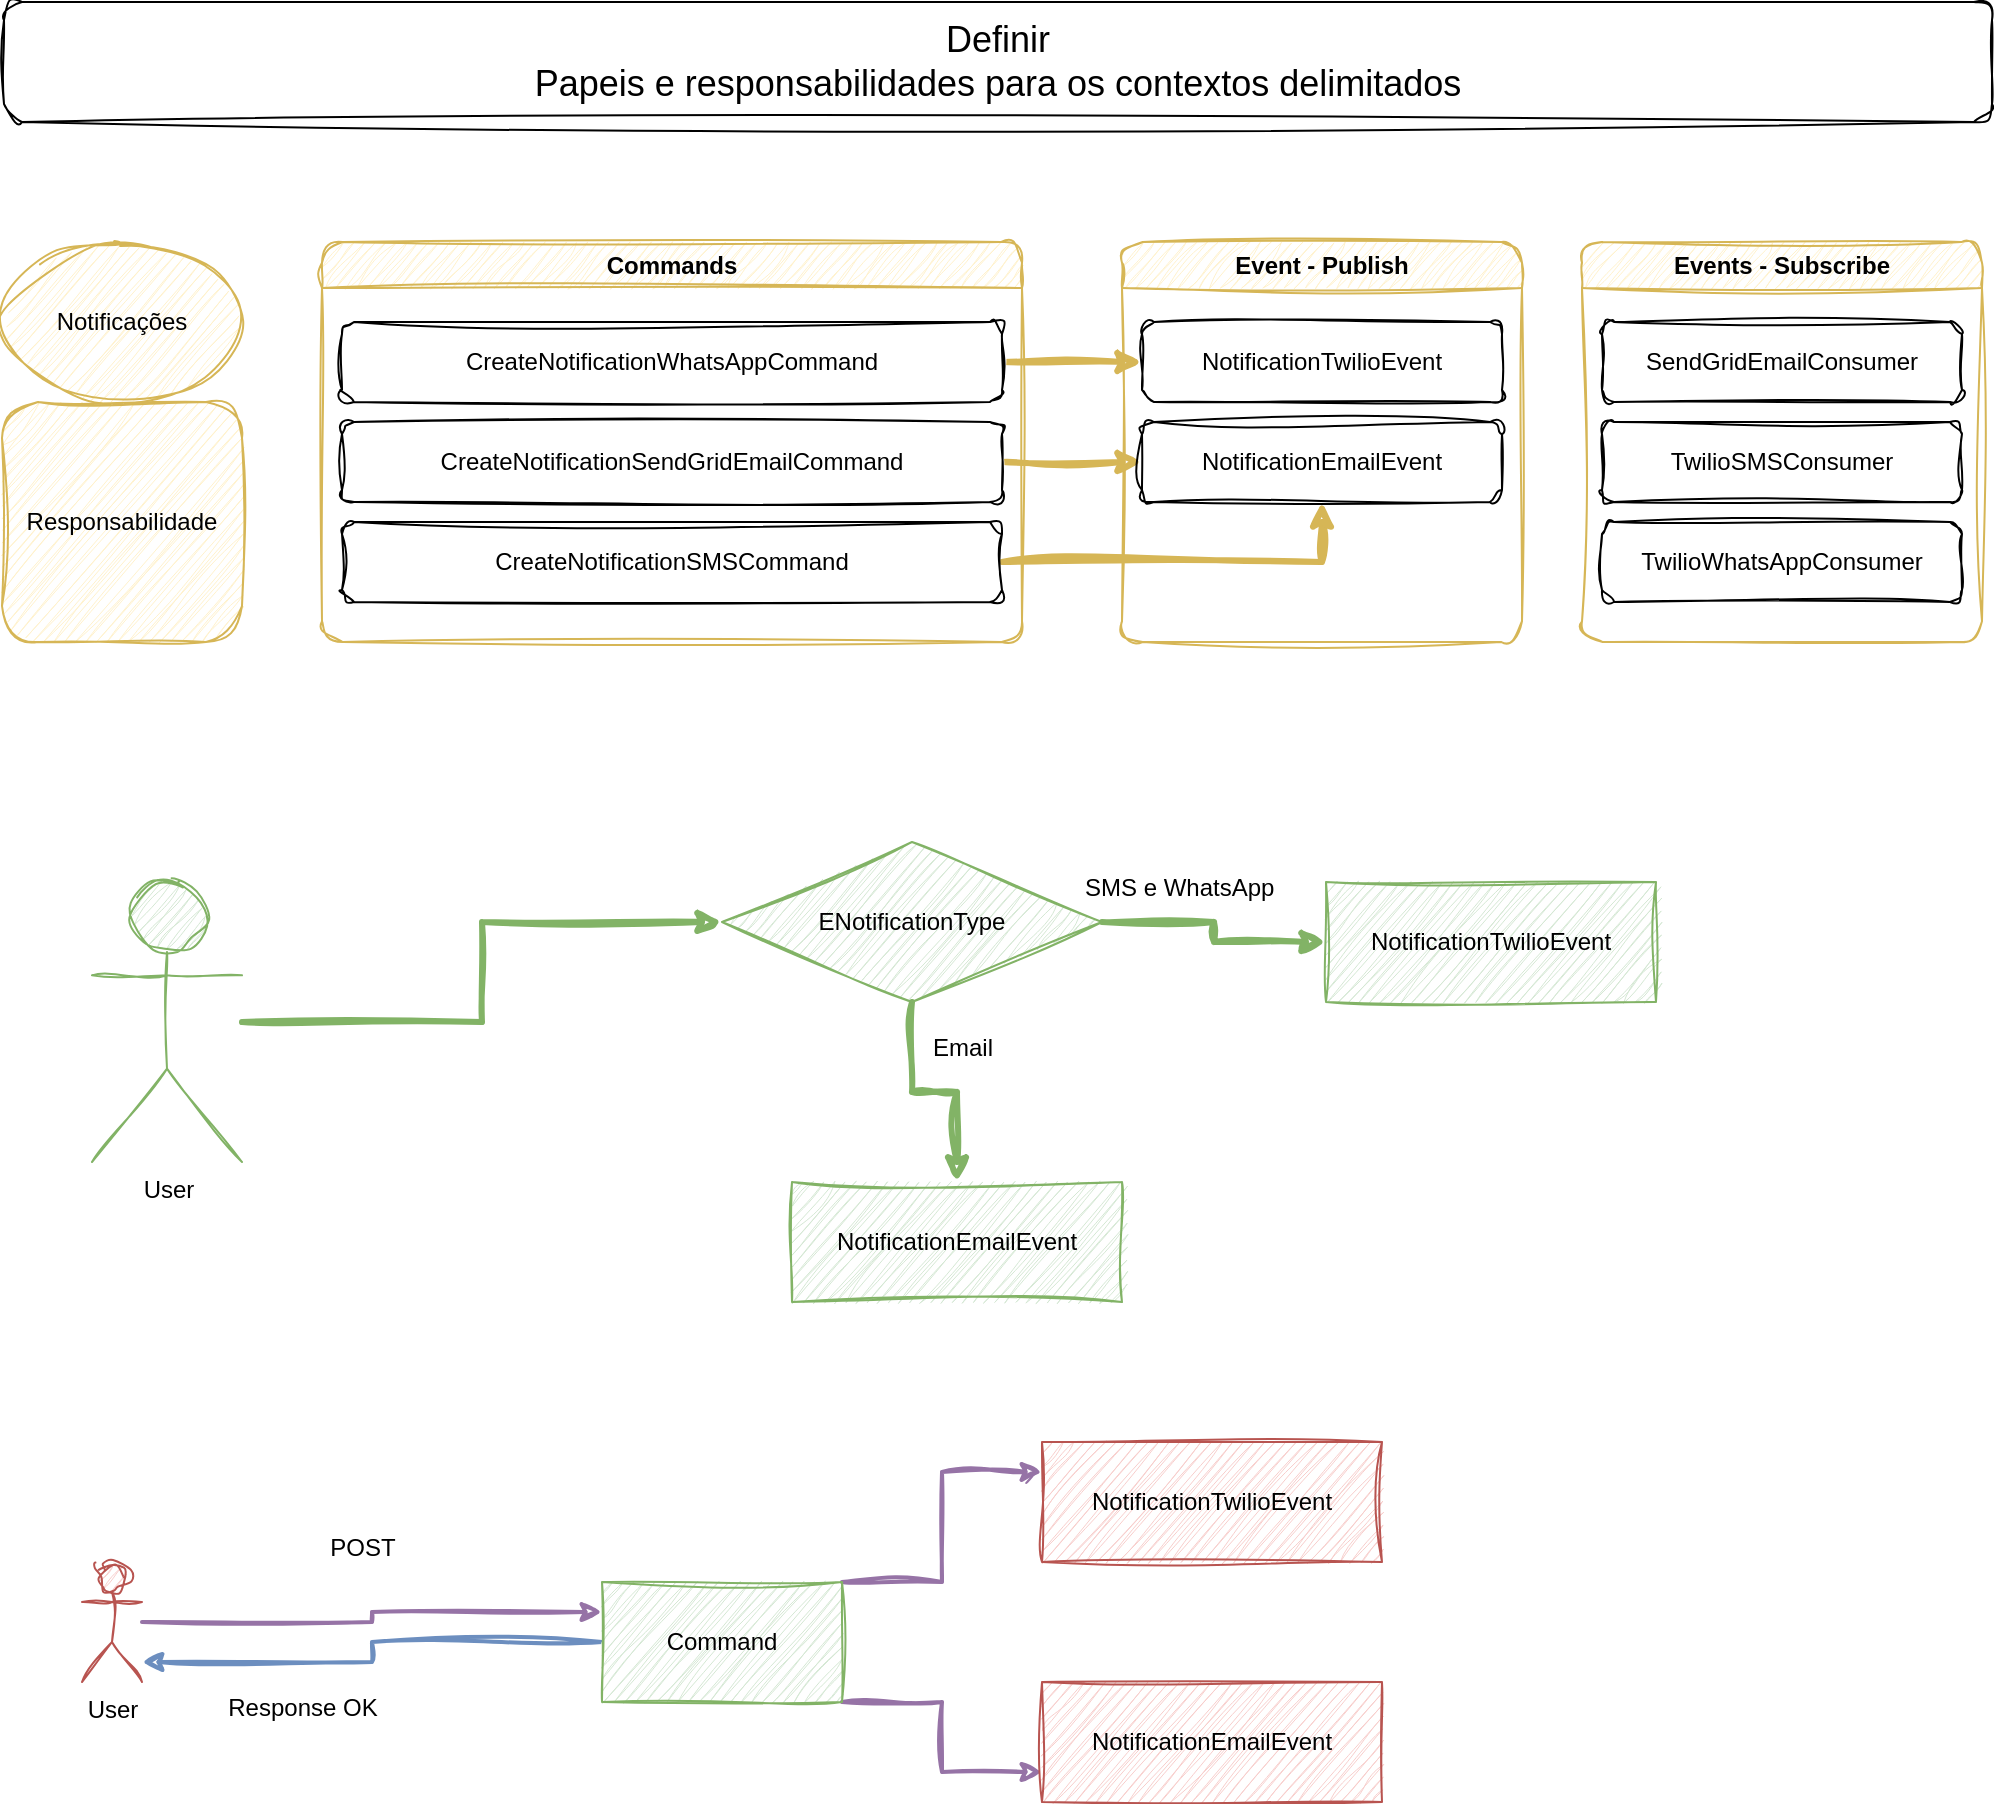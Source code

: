 <mxfile version="24.0.4" type="device" pages="3">
  <diagram id="CuW5EMhFp65Dtcfqk80m" name="Notification">
    <mxGraphModel dx="2074" dy="836" grid="1" gridSize="10" guides="1" tooltips="1" connect="1" arrows="1" fold="1" page="1" pageScale="1" pageWidth="827" pageHeight="1169" math="0" shadow="0">
      <root>
        <mxCell id="0" />
        <mxCell id="1" parent="0" />
        <mxCell id="5wfrirA5lQJIL8gRu9rl-1" value="Notificações" style="ellipse;whiteSpace=wrap;html=1;fillColor=#fff2cc;strokeColor=#d6b656;rounded=1;sketch=1;curveFitting=1;jiggle=2;" parent="1" vertex="1">
          <mxGeometry y="140" width="120" height="80" as="geometry" />
        </mxCell>
        <mxCell id="5wfrirA5lQJIL8gRu9rl-2" value="Responsabilidade" style="whiteSpace=wrap;html=1;aspect=fixed;align=center;fillColor=#fff2cc;strokeColor=#d6b656;rounded=1;sketch=1;curveFitting=1;jiggle=2;" parent="1" vertex="1">
          <mxGeometry y="220" width="120" height="120" as="geometry" />
        </mxCell>
        <mxCell id="5wfrirA5lQJIL8gRu9rl-4" value="Commands" style="swimlane;whiteSpace=wrap;html=1;startSize=23;fillColor=#fff2cc;strokeColor=#d6b656;rounded=1;sketch=1;curveFitting=1;jiggle=2;" parent="1" vertex="1">
          <mxGeometry x="160" y="140" width="350" height="200" as="geometry" />
        </mxCell>
        <mxCell id="5wfrirA5lQJIL8gRu9rl-5" value="Event -&amp;nbsp;Publish" style="swimlane;whiteSpace=wrap;html=1;startSize=23;fillColor=#fff2cc;strokeColor=#d6b656;rounded=1;sketch=1;curveFitting=1;jiggle=2;" parent="1" vertex="1">
          <mxGeometry x="560" y="140" width="200" height="200" as="geometry" />
        </mxCell>
        <mxCell id="y3Tbk5xLdZPs3ExJFCWX-3" value="NotificationTwilioEvent" style="rounded=1;whiteSpace=wrap;html=1;sketch=1;curveFitting=1;jiggle=2;" parent="5wfrirA5lQJIL8gRu9rl-5" vertex="1">
          <mxGeometry x="10" y="40" width="180" height="40" as="geometry" />
        </mxCell>
        <mxCell id="Q2advUi16yEJOzIkkpKW-1" value="&lt;font style=&quot;font-size: 18px;&quot;&gt;Definir&lt;br&gt;Papeis e responsabilidades para os contextos delimitados&lt;/font&gt;" style="rounded=1;whiteSpace=wrap;html=1;sketch=1;curveFitting=1;jiggle=2;" parent="1" vertex="1">
          <mxGeometry x="1" y="20" width="994" height="60" as="geometry" />
        </mxCell>
        <mxCell id="UqJUo6p6nOruBVwJ9Iqc-2" style="edgeStyle=orthogonalEdgeStyle;rounded=0;orthogonalLoop=1;jettySize=auto;html=1;strokeWidth=3;fillColor=#fff2cc;strokeColor=#d6b656;sketch=1;curveFitting=1;jiggle=2;" parent="1" source="cm9BiZ39NTBRgM7-DL-o-4" target="y3Tbk5xLdZPs3ExJFCWX-3" edge="1">
          <mxGeometry relative="1" as="geometry" />
        </mxCell>
        <mxCell id="cm9BiZ39NTBRgM7-DL-o-4" value="CreateNotificationWhatsAppCommand" style="rounded=1;whiteSpace=wrap;html=1;sketch=1;curveFitting=1;jiggle=2;" parent="1" vertex="1">
          <mxGeometry x="170" y="180" width="330" height="40" as="geometry" />
        </mxCell>
        <mxCell id="UqJUo6p6nOruBVwJ9Iqc-3" style="edgeStyle=orthogonalEdgeStyle;rounded=0;orthogonalLoop=1;jettySize=auto;html=1;strokeWidth=3;fillColor=#fff2cc;strokeColor=#d6b656;sketch=1;curveFitting=1;jiggle=2;" parent="1" source="cm9BiZ39NTBRgM7-DL-o-5" target="y3Tbk5xLdZPs3ExJFCWX-4" edge="1">
          <mxGeometry relative="1" as="geometry" />
        </mxCell>
        <mxCell id="cm9BiZ39NTBRgM7-DL-o-5" value="CreateNotificationSendGridEmailCommand" style="rounded=1;whiteSpace=wrap;html=1;sketch=1;curveFitting=1;jiggle=2;" parent="1" vertex="1">
          <mxGeometry x="170" y="230" width="330" height="40" as="geometry" />
        </mxCell>
        <mxCell id="UqJUo6p6nOruBVwJ9Iqc-4" style="edgeStyle=orthogonalEdgeStyle;rounded=0;orthogonalLoop=1;jettySize=auto;html=1;strokeWidth=3;fillColor=#fff2cc;strokeColor=#d6b656;sketch=1;curveFitting=1;jiggle=2;" parent="1" source="cm9BiZ39NTBRgM7-DL-o-6" target="y3Tbk5xLdZPs3ExJFCWX-4" edge="1">
          <mxGeometry relative="1" as="geometry" />
        </mxCell>
        <mxCell id="cm9BiZ39NTBRgM7-DL-o-6" value="CreateNotificationSMSCommand" style="rounded=1;whiteSpace=wrap;html=1;sketch=1;curveFitting=1;jiggle=2;" parent="1" vertex="1">
          <mxGeometry x="170" y="280" width="330" height="40" as="geometry" />
        </mxCell>
        <mxCell id="y3Tbk5xLdZPs3ExJFCWX-1" value="Events -&amp;nbsp;Subscribe" style="swimlane;whiteSpace=wrap;html=1;startSize=23;fillColor=#fff2cc;strokeColor=#d6b656;rounded=1;sketch=1;curveFitting=1;jiggle=2;" parent="1" vertex="1">
          <mxGeometry x="790" y="140" width="200" height="200" as="geometry" />
        </mxCell>
        <mxCell id="y3Tbk5xLdZPs3ExJFCWX-5" value="SendGridEmailConsumer" style="rounded=1;whiteSpace=wrap;html=1;sketch=1;curveFitting=1;jiggle=2;" parent="y3Tbk5xLdZPs3ExJFCWX-1" vertex="1">
          <mxGeometry x="10" y="40" width="180" height="40" as="geometry" />
        </mxCell>
        <mxCell id="y3Tbk5xLdZPs3ExJFCWX-6" value="TwilioSMSConsumer" style="rounded=1;whiteSpace=wrap;html=1;sketch=1;curveFitting=1;jiggle=2;" parent="y3Tbk5xLdZPs3ExJFCWX-1" vertex="1">
          <mxGeometry x="10" y="90" width="180" height="40" as="geometry" />
        </mxCell>
        <mxCell id="y3Tbk5xLdZPs3ExJFCWX-4" value="NotificationEmailEvent" style="rounded=1;whiteSpace=wrap;html=1;sketch=1;curveFitting=1;jiggle=2;" parent="1" vertex="1">
          <mxGeometry x="570" y="230" width="180" height="40" as="geometry" />
        </mxCell>
        <mxCell id="y3Tbk5xLdZPs3ExJFCWX-7" value="TwilioWhatsAppConsumer" style="rounded=1;whiteSpace=wrap;html=1;sketch=1;curveFitting=1;jiggle=2;" parent="1" vertex="1">
          <mxGeometry x="800" y="280" width="180" height="40" as="geometry" />
        </mxCell>
        <mxCell id="tagst_QHt4aWJKqdPhMC-5" style="edgeStyle=orthogonalEdgeStyle;rounded=0;orthogonalLoop=1;jettySize=auto;html=1;strokeWidth=3;fillColor=#d5e8d4;strokeColor=#82b366;sketch=1;curveFitting=1;jiggle=2;" parent="1" source="tagst_QHt4aWJKqdPhMC-1" target="tagst_QHt4aWJKqdPhMC-4" edge="1">
          <mxGeometry relative="1" as="geometry" />
        </mxCell>
        <mxCell id="tagst_QHt4aWJKqdPhMC-1" value="User" style="shape=umlActor;verticalLabelPosition=bottom;verticalAlign=top;html=1;outlineConnect=0;fillColor=#d5e8d4;strokeColor=#82b366;sketch=1;curveFitting=1;jiggle=2;" parent="1" vertex="1">
          <mxGeometry x="45" y="460" width="75" height="140" as="geometry" />
        </mxCell>
        <mxCell id="tagst_QHt4aWJKqdPhMC-7" value="" style="edgeStyle=orthogonalEdgeStyle;rounded=0;orthogonalLoop=1;jettySize=auto;html=1;fillColor=#d5e8d4;strokeColor=#82b366;strokeWidth=3;sketch=1;curveFitting=1;jiggle=2;" parent="1" source="tagst_QHt4aWJKqdPhMC-4" target="tagst_QHt4aWJKqdPhMC-6" edge="1">
          <mxGeometry relative="1" as="geometry" />
        </mxCell>
        <mxCell id="tagst_QHt4aWJKqdPhMC-10" value="" style="edgeStyle=orthogonalEdgeStyle;rounded=0;orthogonalLoop=1;jettySize=auto;html=1;fillColor=#d5e8d4;strokeColor=#82b366;strokeWidth=3;sketch=1;curveFitting=1;jiggle=2;" parent="1" source="tagst_QHt4aWJKqdPhMC-4" target="tagst_QHt4aWJKqdPhMC-9" edge="1">
          <mxGeometry relative="1" as="geometry" />
        </mxCell>
        <mxCell id="tagst_QHt4aWJKqdPhMC-4" value="ENotificationType" style="rhombus;whiteSpace=wrap;html=1;fillColor=#d5e8d4;strokeColor=#82b366;sketch=1;curveFitting=1;jiggle=2;" parent="1" vertex="1">
          <mxGeometry x="360" y="440" width="190" height="80" as="geometry" />
        </mxCell>
        <mxCell id="tagst_QHt4aWJKqdPhMC-6" value="NotificationTwilioEvent" style="whiteSpace=wrap;html=1;fillColor=#d5e8d4;strokeColor=#82b366;sketch=1;curveFitting=1;jiggle=2;" parent="1" vertex="1">
          <mxGeometry x="662" y="460" width="165" height="60" as="geometry" />
        </mxCell>
        <mxCell id="tagst_QHt4aWJKqdPhMC-9" value="NotificationEmailEvent" style="whiteSpace=wrap;html=1;fillColor=#d5e8d4;strokeColor=#82b366;sketch=1;curveFitting=1;jiggle=2;" parent="1" vertex="1">
          <mxGeometry x="395" y="610" width="165" height="60" as="geometry" />
        </mxCell>
        <mxCell id="tagst_QHt4aWJKqdPhMC-11" value="SMS e&amp;nbsp;WhatsApp&amp;nbsp;" style="text;html=1;align=center;verticalAlign=middle;resizable=0;points=[];autosize=1;strokeColor=none;fillColor=none;sketch=1;curveFitting=1;jiggle=2;" parent="1" vertex="1">
          <mxGeometry x="530" y="448" width="120" height="30" as="geometry" />
        </mxCell>
        <mxCell id="tagst_QHt4aWJKqdPhMC-12" value="Email" style="text;html=1;align=center;verticalAlign=middle;resizable=0;points=[];autosize=1;strokeColor=none;fillColor=none;sketch=1;curveFitting=1;jiggle=2;" parent="1" vertex="1">
          <mxGeometry x="455" y="528" width="50" height="30" as="geometry" />
        </mxCell>
        <mxCell id="1eMKq1i5RePCOy5K694p-2" style="edgeStyle=orthogonalEdgeStyle;rounded=0;orthogonalLoop=1;jettySize=auto;html=1;entryX=0;entryY=0.25;entryDx=0;entryDy=0;fillColor=#e1d5e7;strokeColor=#9673a6;sketch=1;curveFitting=1;jiggle=2;strokeWidth=2;" parent="1" source="1eMKq1i5RePCOy5K694p-3" target="1eMKq1i5RePCOy5K694p-5" edge="1">
          <mxGeometry relative="1" as="geometry" />
        </mxCell>
        <mxCell id="1eMKq1i5RePCOy5K694p-3" value="User" style="shape=umlActor;verticalLabelPosition=bottom;verticalAlign=top;html=1;outlineConnect=0;fillColor=#f8cecc;strokeColor=#b85450;sketch=1;curveFitting=1;jiggle=2;" parent="1" vertex="1">
          <mxGeometry x="40" y="800" width="30" height="60" as="geometry" />
        </mxCell>
        <mxCell id="1eMKq1i5RePCOy5K694p-4" style="edgeStyle=orthogonalEdgeStyle;rounded=0;orthogonalLoop=1;jettySize=auto;html=1;fillColor=#dae8fc;strokeColor=#6c8ebf;strokeWidth=2;sketch=1;curveFitting=1;jiggle=2;" parent="1" source="1eMKq1i5RePCOy5K694p-5" target="1eMKq1i5RePCOy5K694p-3" edge="1">
          <mxGeometry relative="1" as="geometry">
            <Array as="points">
              <mxPoint x="185" y="840" />
              <mxPoint x="185" y="850" />
            </Array>
          </mxGeometry>
        </mxCell>
        <mxCell id="1eMKq1i5RePCOy5K694p-12" style="edgeStyle=orthogonalEdgeStyle;rounded=0;orthogonalLoop=1;jettySize=auto;html=1;entryX=0;entryY=0.25;entryDx=0;entryDy=0;fillColor=#e1d5e7;strokeColor=#9673a6;strokeWidth=2;sketch=1;curveFitting=1;jiggle=2;" parent="1" source="1eMKq1i5RePCOy5K694p-5" target="1eMKq1i5RePCOy5K694p-9" edge="1">
          <mxGeometry relative="1" as="geometry">
            <Array as="points">
              <mxPoint x="470" y="810" />
              <mxPoint x="470" y="755" />
            </Array>
          </mxGeometry>
        </mxCell>
        <mxCell id="1eMKq1i5RePCOy5K694p-13" style="edgeStyle=orthogonalEdgeStyle;rounded=0;orthogonalLoop=1;jettySize=auto;html=1;entryX=0;entryY=0.75;entryDx=0;entryDy=0;strokeWidth=2;fillColor=#e1d5e7;strokeColor=#9673a6;sketch=1;curveFitting=1;jiggle=2;" parent="1" source="1eMKq1i5RePCOy5K694p-5" target="1eMKq1i5RePCOy5K694p-10" edge="1">
          <mxGeometry relative="1" as="geometry">
            <Array as="points">
              <mxPoint x="470" y="870" />
              <mxPoint x="470" y="905" />
            </Array>
          </mxGeometry>
        </mxCell>
        <mxCell id="1eMKq1i5RePCOy5K694p-5" value="Command" style="rounded=0;whiteSpace=wrap;html=1;fillColor=#d5e8d4;strokeColor=#82b366;sketch=1;curveFitting=1;jiggle=2;" parent="1" vertex="1">
          <mxGeometry x="300" y="810" width="120" height="60" as="geometry" />
        </mxCell>
        <mxCell id="1eMKq1i5RePCOy5K694p-8" value="POST" style="text;html=1;align=center;verticalAlign=middle;resizable=0;points=[];autosize=1;strokeColor=none;fillColor=none;sketch=1;curveFitting=1;jiggle=2;" parent="1" vertex="1">
          <mxGeometry x="150" y="778" width="60" height="30" as="geometry" />
        </mxCell>
        <mxCell id="1eMKq1i5RePCOy5K694p-9" value="NotificationTwilioEvent" style="rounded=0;whiteSpace=wrap;html=1;fillColor=#f8cecc;strokeColor=#b85450;sketch=1;curveFitting=1;jiggle=2;" parent="1" vertex="1">
          <mxGeometry x="520" y="740" width="170" height="60" as="geometry" />
        </mxCell>
        <mxCell id="1eMKq1i5RePCOy5K694p-10" value="NotificationEmailEvent" style="rounded=0;whiteSpace=wrap;html=1;fillColor=#f8cecc;strokeColor=#b85450;sketch=1;curveFitting=1;jiggle=2;" parent="1" vertex="1">
          <mxGeometry x="520" y="860" width="170" height="60" as="geometry" />
        </mxCell>
        <mxCell id="1eMKq1i5RePCOy5K694p-11" value="Response OK" style="text;html=1;align=center;verticalAlign=middle;resizable=0;points=[];autosize=1;strokeColor=none;fillColor=none;sketch=1;curveFitting=1;jiggle=2;" parent="1" vertex="1">
          <mxGeometry x="100" y="858" width="100" height="30" as="geometry" />
        </mxCell>
      </root>
    </mxGraphModel>
  </diagram>
  <diagram id="B9nYLarbnk_1xlqJJsz-" name="User">
    <mxGraphModel dx="2074" dy="836" grid="1" gridSize="10" guides="1" tooltips="1" connect="1" arrows="1" fold="1" page="1" pageScale="1" pageWidth="827" pageHeight="1169" math="0" shadow="0">
      <root>
        <mxCell id="0" />
        <mxCell id="1" parent="0" />
        <mxCell id="zbco2m4FSmxHahQW4bh5-1" value="&lt;font style=&quot;font-size: 18px;&quot;&gt;Definir&lt;br&gt;Papeis e responsabilidades para os contextos delimitados&lt;/font&gt;" style="rounded=1;whiteSpace=wrap;html=1;sketch=1;curveFitting=1;jiggle=2;" parent="1" vertex="1">
          <mxGeometry x="20" y="17" width="1550" height="60" as="geometry" />
        </mxCell>
        <mxCell id="UvrLj_Uh51BwXQqP9Dx4-1" value="User" style="ellipse;whiteSpace=wrap;html=1;fillColor=#d5e8d4;strokeColor=#82b366;rounded=1;sketch=1;curveFitting=1;jiggle=2;" parent="1" vertex="1">
          <mxGeometry y="160" width="120" height="80" as="geometry" />
        </mxCell>
        <mxCell id="UvrLj_Uh51BwXQqP9Dx4-2" value="Criação de usuários" style="whiteSpace=wrap;html=1;aspect=fixed;align=center;fillColor=#d5e8d4;strokeColor=#82b366;rounded=1;sketch=1;curveFitting=1;jiggle=2;" parent="1" vertex="1">
          <mxGeometry y="240" width="120" height="120" as="geometry" />
        </mxCell>
        <mxCell id="UvrLj_Uh51BwXQqP9Dx4-3" value="Queries" style="swimlane;whiteSpace=wrap;html=1;fillColor=#d5e8d4;strokeColor=#82b366;rounded=1;sketch=1;curveFitting=1;jiggle=2;" parent="1" vertex="1">
          <mxGeometry x="150" y="160" width="200" height="200" as="geometry" />
        </mxCell>
        <mxCell id="UvrLj_Uh51BwXQqP9Dx4-4" value="GetUserQuery" style="rounded=1;whiteSpace=wrap;html=1;sketch=1;curveFitting=1;jiggle=2;" parent="UvrLj_Uh51BwXQqP9Dx4-3" vertex="1">
          <mxGeometry x="10" y="40" width="180" height="40" as="geometry" />
        </mxCell>
        <mxCell id="UvrLj_Uh51BwXQqP9Dx4-7" value="Events" style="swimlane;whiteSpace=wrap;html=1;startSize=23;fillColor=#d5e8d4;strokeColor=#82b366;rounded=1;sketch=1;curveFitting=1;jiggle=2;" parent="1" vertex="1">
          <mxGeometry x="920" y="160" width="200" height="200" as="geometry" />
        </mxCell>
        <mxCell id="UvrLj_Uh51BwXQqP9Dx4-8" value="GetUserByIdQuery" style="rounded=1;whiteSpace=wrap;html=1;sketch=1;curveFitting=1;jiggle=2;" parent="1" vertex="1">
          <mxGeometry x="160" y="250" width="180" height="40" as="geometry" />
        </mxCell>
        <mxCell id="HGr_XJyP1F0s3EKC6TdU-1" value="UserCreatedEvent" style="rounded=1;whiteSpace=wrap;html=1;sketch=1;curveFitting=1;jiggle=2;" parent="1" vertex="1">
          <mxGeometry x="930" y="200" width="180" height="40" as="geometry" />
        </mxCell>
        <mxCell id="HGr_XJyP1F0s3EKC6TdU-2" value="UserDeletedEvent" style="rounded=1;whiteSpace=wrap;html=1;sketch=1;curveFitting=1;jiggle=2;" parent="1" vertex="1">
          <mxGeometry x="930" y="250" width="180" height="40" as="geometry" />
        </mxCell>
        <mxCell id="HGr_XJyP1F0s3EKC6TdU-3" value="UserUpdatedEvent" style="rounded=1;whiteSpace=wrap;html=1;sketch=1;curveFitting=1;jiggle=2;" parent="1" vertex="1">
          <mxGeometry x="930" y="300" width="180" height="40" as="geometry" />
        </mxCell>
        <mxCell id="nAoJFdjLmNfq3l4Kq4j5-7" value="Commands" style="swimlane;whiteSpace=wrap;html=1;startSize=23;fillColor=#d5e8d4;strokeColor=#82b366;rounded=1;sketch=1;curveFitting=1;jiggle=2;" parent="1" vertex="1">
          <mxGeometry x="370" y="160" width="250" height="615" as="geometry" />
        </mxCell>
        <mxCell id="nAoJFdjLmNfq3l4Kq4j5-8" value="Auth" style="swimlane;whiteSpace=wrap;html=1;startSize=23;fillColor=#f5f5f5;strokeColor=#666666;rounded=1;fontColor=#333333;sketch=1;curveFitting=1;jiggle=2;" parent="nAoJFdjLmNfq3l4Kq4j5-7" vertex="1">
          <mxGeometry x="11" y="40" width="220" height="190" as="geometry" />
        </mxCell>
        <mxCell id="nAoJFdjLmNfq3l4Kq4j5-10" value="AuthCommand" style="rounded=1;whiteSpace=wrap;html=1;sketch=1;curveFitting=1;jiggle=2;" parent="nAoJFdjLmNfq3l4Kq4j5-8" vertex="1">
          <mxGeometry x="20" y="32" width="180" height="40" as="geometry" />
        </mxCell>
        <mxCell id="nAoJFdjLmNfq3l4Kq4j5-15" value="User" style="swimlane;whiteSpace=wrap;html=1;startSize=23;fillColor=#f5f5f5;strokeColor=#666666;rounded=1;fontColor=#333333;sketch=1;curveFitting=1;jiggle=2;" parent="nAoJFdjLmNfq3l4Kq4j5-8" vertex="1">
          <mxGeometry y="215" width="220" height="335" as="geometry" />
        </mxCell>
        <mxCell id="nAoJFdjLmNfq3l4Kq4j5-16" value="CreateUserCommand" style="rounded=1;whiteSpace=wrap;html=1;sketch=1;curveFitting=1;jiggle=2;" parent="nAoJFdjLmNfq3l4Kq4j5-15" vertex="1">
          <mxGeometry x="20" y="30" width="180" height="40" as="geometry" />
        </mxCell>
        <mxCell id="nAoJFdjLmNfq3l4Kq4j5-18" value="UpdateUserCommand" style="rounded=1;whiteSpace=wrap;html=1;sketch=1;curveFitting=1;jiggle=2;" parent="nAoJFdjLmNfq3l4Kq4j5-8" vertex="1">
          <mxGeometry x="20" y="295" width="180" height="40" as="geometry" />
        </mxCell>
        <mxCell id="nAoJFdjLmNfq3l4Kq4j5-19" value="UpdatePasswordUserCommand" style="rounded=1;whiteSpace=wrap;html=1;sketch=1;curveFitting=1;jiggle=2;" parent="nAoJFdjLmNfq3l4Kq4j5-8" vertex="1">
          <mxGeometry x="20" y="345" width="180" height="40" as="geometry" />
        </mxCell>
        <mxCell id="nAoJFdjLmNfq3l4Kq4j5-13" value="AuthResetPasswordCommand" style="rounded=1;whiteSpace=wrap;html=1;sketch=1;curveFitting=1;jiggle=2;" parent="nAoJFdjLmNfq3l4Kq4j5-7" vertex="1">
          <mxGeometry x="31" y="120" width="180" height="40" as="geometry" />
        </mxCell>
        <mxCell id="nAoJFdjLmNfq3l4Kq4j5-14" value="AuthNewPasswordCommand" style="rounded=1;whiteSpace=wrap;html=1;sketch=1;curveFitting=1;jiggle=2;" parent="nAoJFdjLmNfq3l4Kq4j5-7" vertex="1">
          <mxGeometry x="31" y="170" width="180" height="40" as="geometry" />
        </mxCell>
        <mxCell id="nAoJFdjLmNfq3l4Kq4j5-22" value="UpdateEmailUserCommand" style="rounded=1;whiteSpace=wrap;html=1;sketch=1;curveFitting=1;jiggle=2;" parent="1" vertex="1">
          <mxGeometry x="401" y="595" width="180" height="40" as="geometry" />
        </mxCell>
        <mxCell id="nAoJFdjLmNfq3l4Kq4j5-23" value="UpdateRoleUserCommand" style="rounded=1;whiteSpace=wrap;html=1;sketch=1;curveFitting=1;jiggle=2;" parent="1" vertex="1">
          <mxGeometry x="401" y="645" width="180" height="40" as="geometry" />
        </mxCell>
        <mxCell id="nAoJFdjLmNfq3l4Kq4j5-24" value="DeleteUserCommand" style="rounded=1;whiteSpace=wrap;html=1;sketch=1;curveFitting=1;jiggle=2;" parent="1" vertex="1">
          <mxGeometry x="401" y="695" width="180" height="40" as="geometry" />
        </mxCell>
        <mxCell id="nAoJFdjLmNfq3l4Kq4j5-37" style="edgeStyle=orthogonalEdgeStyle;rounded=0;orthogonalLoop=1;jettySize=auto;html=1;entryX=0;entryY=0.5;entryDx=0;entryDy=0;strokeWidth=3;fillColor=#f5f5f5;strokeColor=#666666;sketch=1;curveFitting=1;jiggle=2;" parent="1" source="nAoJFdjLmNfq3l4Kq4j5-16" target="HGr_XJyP1F0s3EKC6TdU-1" edge="1">
          <mxGeometry relative="1" as="geometry" />
        </mxCell>
        <mxCell id="nAoJFdjLmNfq3l4Kq4j5-38" style="edgeStyle=orthogonalEdgeStyle;rounded=0;orthogonalLoop=1;jettySize=auto;html=1;strokeWidth=3;fillColor=#f5f5f5;strokeColor=#666666;sketch=1;curveFitting=1;jiggle=2;" parent="1" source="nAoJFdjLmNfq3l4Kq4j5-18" target="HGr_XJyP1F0s3EKC6TdU-3" edge="1">
          <mxGeometry relative="1" as="geometry">
            <Array as="points">
              <mxPoint x="950" y="515" />
            </Array>
          </mxGeometry>
        </mxCell>
        <mxCell id="nAoJFdjLmNfq3l4Kq4j5-39" style="edgeStyle=orthogonalEdgeStyle;rounded=0;orthogonalLoop=1;jettySize=auto;html=1;strokeWidth=3;fillColor=#f5f5f5;strokeColor=#666666;sketch=1;curveFitting=1;jiggle=2;" parent="1" source="nAoJFdjLmNfq3l4Kq4j5-19" target="HGr_XJyP1F0s3EKC6TdU-3" edge="1">
          <mxGeometry relative="1" as="geometry">
            <Array as="points">
              <mxPoint x="1000" y="565" />
            </Array>
          </mxGeometry>
        </mxCell>
        <mxCell id="nAoJFdjLmNfq3l4Kq4j5-40" style="edgeStyle=orthogonalEdgeStyle;rounded=0;orthogonalLoop=1;jettySize=auto;html=1;entryX=0.711;entryY=1.075;entryDx=0;entryDy=0;entryPerimeter=0;strokeWidth=3;fillColor=#f5f5f5;strokeColor=#666666;sketch=1;curveFitting=1;jiggle=2;" parent="1" source="nAoJFdjLmNfq3l4Kq4j5-22" target="HGr_XJyP1F0s3EKC6TdU-3" edge="1">
          <mxGeometry relative="1" as="geometry" />
        </mxCell>
        <mxCell id="nAoJFdjLmNfq3l4Kq4j5-41" style="edgeStyle=orthogonalEdgeStyle;rounded=0;orthogonalLoop=1;jettySize=auto;html=1;entryX=0.95;entryY=0.95;entryDx=0;entryDy=0;entryPerimeter=0;strokeWidth=3;fillColor=#f5f5f5;strokeColor=#666666;sketch=1;curveFitting=1;jiggle=2;" parent="1" source="nAoJFdjLmNfq3l4Kq4j5-23" target="HGr_XJyP1F0s3EKC6TdU-3" edge="1">
          <mxGeometry relative="1" as="geometry" />
        </mxCell>
        <mxCell id="nAoJFdjLmNfq3l4Kq4j5-43" style="edgeStyle=orthogonalEdgeStyle;rounded=0;orthogonalLoop=1;jettySize=auto;html=1;fillColor=#f8cecc;strokeColor=#b85450;strokeWidth=3;sketch=1;curveFitting=1;jiggle=2;" parent="1" source="nAoJFdjLmNfq3l4Kq4j5-24" target="HGr_XJyP1F0s3EKC6TdU-2" edge="1">
          <mxGeometry relative="1" as="geometry">
            <Array as="points">
              <mxPoint x="1200" y="715" />
              <mxPoint x="1200" y="270" />
            </Array>
          </mxGeometry>
        </mxCell>
        <mxCell id="FKdyLwpNdsEuV8RWlH8g-1" value="Events" style="swimlane;whiteSpace=wrap;html=1;startSize=23;fillColor=#d5e8d4;strokeColor=#82b366;rounded=1;sketch=1;curveFitting=1;jiggle=2;" parent="1" vertex="1">
          <mxGeometry x="1320" y="160" width="200" height="160" as="geometry" />
        </mxCell>
        <mxCell id="FKdyLwpNdsEuV8RWlH8g-2" value="AuthEvent" style="rounded=1;whiteSpace=wrap;html=1;sketch=1;curveFitting=1;jiggle=2;" parent="FKdyLwpNdsEuV8RWlH8g-1" vertex="1">
          <mxGeometry x="10" y="40" width="180" height="40" as="geometry" />
        </mxCell>
        <mxCell id="FKdyLwpNdsEuV8RWlH8g-3" style="edgeStyle=orthogonalEdgeStyle;rounded=0;orthogonalLoop=1;jettySize=auto;html=1;entryX=0;entryY=0.5;entryDx=0;entryDy=0;fillColor=#f5f5f5;strokeColor=#666666;strokeWidth=3;sketch=1;curveFitting=1;jiggle=2;" parent="1" source="nAoJFdjLmNfq3l4Kq4j5-10" target="FKdyLwpNdsEuV8RWlH8g-2" edge="1">
          <mxGeometry relative="1" as="geometry">
            <Array as="points">
              <mxPoint x="640" y="252" />
              <mxPoint x="640" y="100" />
              <mxPoint x="1300" y="100" />
              <mxPoint x="1300" y="220" />
            </Array>
          </mxGeometry>
        </mxCell>
        <mxCell id="FKdyLwpNdsEuV8RWlH8g-5" value="AuthResetEvent" style="rounded=1;whiteSpace=wrap;html=1;sketch=1;curveFitting=1;jiggle=2;" parent="1" vertex="1">
          <mxGeometry x="1330" y="250" width="180" height="40" as="geometry" />
        </mxCell>
        <mxCell id="FKdyLwpNdsEuV8RWlH8g-6" style="edgeStyle=orthogonalEdgeStyle;rounded=0;orthogonalLoop=1;jettySize=auto;html=1;strokeWidth=3;fillColor=#f5f5f5;strokeColor=#666666;sketch=1;curveFitting=1;jiggle=2;" parent="1" source="nAoJFdjLmNfq3l4Kq4j5-13" target="FKdyLwpNdsEuV8RWlH8g-5" edge="1">
          <mxGeometry relative="1" as="geometry">
            <Array as="points">
              <mxPoint x="670" y="300" />
              <mxPoint x="670" y="120" />
              <mxPoint x="1280" y="120" />
              <mxPoint x="1280" y="270" />
            </Array>
          </mxGeometry>
        </mxCell>
        <mxCell id="4xZtOArRsoujXBmgBcos-1" value="User" style="ellipse;whiteSpace=wrap;html=1;fillColor=#dae8fc;strokeColor=#6c8ebf;rounded=1;sketch=1;curveFitting=1;jiggle=2;" parent="1" vertex="1">
          <mxGeometry x="20" y="809" width="120" height="80" as="geometry" />
        </mxCell>
        <mxCell id="4xZtOArRsoujXBmgBcos-15" style="edgeStyle=orthogonalEdgeStyle;rounded=0;orthogonalLoop=1;jettySize=auto;html=1;entryX=0;entryY=0.5;entryDx=0;entryDy=0;strokeWidth=3;fillColor=#dae8fc;strokeColor=#6c8ebf;sketch=1;curveFitting=1;jiggle=2;" parent="1" source="4xZtOArRsoujXBmgBcos-6" target="4xZtOArRsoujXBmgBcos-8" edge="1">
          <mxGeometry relative="1" as="geometry">
            <Array as="points">
              <mxPoint x="245" y="940" />
              <mxPoint x="245" y="910" />
            </Array>
          </mxGeometry>
        </mxCell>
        <mxCell id="4xZtOArRsoujXBmgBcos-6" value="User Aggregate&lt;ul&gt;&lt;li&gt;FirstName&lt;/li&gt;&lt;li&gt;LastName&lt;/li&gt;&lt;li&gt;Gender&lt;/li&gt;&lt;li&gt;Notification&lt;/li&gt;&lt;li&gt;RoleUserAuth&lt;br&gt;&lt;/li&gt;&lt;li&gt;Password&lt;br&gt;&lt;/li&gt;&lt;li&gt;DateOfBirth&lt;br&gt;&lt;/li&gt;&lt;/ul&gt;" style="rounded=1;whiteSpace=wrap;html=1;align=left;fillColor=#dae8fc;strokeColor=#6c8ebf;sketch=1;curveFitting=1;jiggle=2;" parent="1" vertex="1">
          <mxGeometry y="889" width="170" height="180" as="geometry" />
        </mxCell>
        <mxCell id="4xZtOArRsoujXBmgBcos-8" value="Email ValueObject&lt;br&gt;&lt;ul&gt;&lt;li&gt;Address&lt;br&gt;&lt;/li&gt;&lt;/ul&gt;" style="rounded=1;whiteSpace=wrap;html=1;align=left;fillColor=#dae8fc;strokeColor=#6c8ebf;sketch=1;curveFitting=1;jiggle=2;" parent="1" vertex="1">
          <mxGeometry x="320" y="880" width="200" height="60" as="geometry" />
        </mxCell>
        <mxCell id="4xZtOArRsoujXBmgBcos-9" value="PhoneNumber ValueObject&lt;br&gt;&lt;ul&gt;&lt;li&gt;Phone&lt;br&gt;&lt;/li&gt;&lt;/ul&gt;" style="rounded=1;whiteSpace=wrap;html=1;align=left;fillColor=#dae8fc;strokeColor=#6c8ebf;sketch=1;curveFitting=1;jiggle=2;" parent="1" vertex="1">
          <mxGeometry x="320" y="990" width="200" height="90" as="geometry" />
        </mxCell>
        <mxCell id="4xZtOArRsoujXBmgBcos-16" style="edgeStyle=orthogonalEdgeStyle;rounded=0;orthogonalLoop=1;jettySize=auto;html=1;entryX=0.01;entryY=0.589;entryDx=0;entryDy=0;entryPerimeter=0;strokeWidth=3;fillColor=#dae8fc;strokeColor=#6c8ebf;sketch=1;curveFitting=1;jiggle=2;" parent="1" source="4xZtOArRsoujXBmgBcos-6" target="4xZtOArRsoujXBmgBcos-9" edge="1">
          <mxGeometry relative="1" as="geometry">
            <Array as="points">
              <mxPoint x="245" y="1010" />
              <mxPoint x="245" y="1043" />
            </Array>
          </mxGeometry>
        </mxCell>
        <mxCell id="OaNe30UtPK3FzBbKJLAy-1" style="edgeStyle=orthogonalEdgeStyle;rounded=0;orthogonalLoop=1;jettySize=auto;html=1;entryX=1;entryY=0.75;entryDx=0;entryDy=0;fillColor=#dae8fc;strokeColor=#6c8ebf;strokeWidth=2;sketch=1;curveFitting=1;jiggle=2;" edge="1" parent="1" source="OaNe30UtPK3FzBbKJLAy-2" target="OaNe30UtPK3FzBbKJLAy-15">
          <mxGeometry relative="1" as="geometry">
            <Array as="points">
              <mxPoint x="580" y="1285" />
              <mxPoint x="580" y="1285" />
            </Array>
          </mxGeometry>
        </mxCell>
        <mxCell id="OaNe30UtPK3FzBbKJLAy-2" value="SQL DataBase - SQL Server" style="shape=cylinder3;whiteSpace=wrap;html=1;boundedLbl=1;backgroundOutline=1;size=15;sketch=1;curveFitting=1;jiggle=2;fillColor=#f5f5f5;fontColor=#333333;strokeColor=#666666;" vertex="1" parent="1">
          <mxGeometry x="650" y="1170" width="150" height="130" as="geometry" />
        </mxCell>
        <mxCell id="OaNe30UtPK3FzBbKJLAy-3" style="edgeStyle=orthogonalEdgeStyle;rounded=0;orthogonalLoop=1;jettySize=auto;html=1;entryX=1;entryY=0.5;entryDx=0;entryDy=0;sketch=1;curveFitting=1;jiggle=2;fillColor=#dae8fc;strokeColor=#6c8ebf;strokeWidth=2;" edge="1" parent="1" source="OaNe30UtPK3FzBbKJLAy-4" target="OaNe30UtPK3FzBbKJLAy-10">
          <mxGeometry relative="1" as="geometry">
            <Array as="points">
              <mxPoint x="580" y="1480" />
              <mxPoint x="580" y="1480" />
            </Array>
          </mxGeometry>
        </mxCell>
        <mxCell id="OaNe30UtPK3FzBbKJLAy-4" value="Cache Redis" style="shape=cylinder3;whiteSpace=wrap;html=1;boundedLbl=1;backgroundOutline=1;size=15;sketch=1;curveFitting=1;jiggle=2;fillColor=#f5f5f5;fontColor=#333333;strokeColor=#666666;" vertex="1" parent="1">
          <mxGeometry x="640" y="1410" width="115" height="100" as="geometry" />
        </mxCell>
        <mxCell id="OaNe30UtPK3FzBbKJLAy-5" style="edgeStyle=orthogonalEdgeStyle;rounded=0;orthogonalLoop=1;jettySize=auto;html=1;entryX=0;entryY=0.25;entryDx=0;entryDy=0;fillColor=#e1d5e7;strokeColor=#9673a6;sketch=1;curveFitting=1;jiggle=2;strokeWidth=2;" edge="1" parent="1" source="OaNe30UtPK3FzBbKJLAy-6" target="OaNe30UtPK3FzBbKJLAy-15">
          <mxGeometry relative="1" as="geometry" />
        </mxCell>
        <mxCell id="OaNe30UtPK3FzBbKJLAy-6" value="User" style="shape=umlActor;verticalLabelPosition=bottom;verticalAlign=top;html=1;outlineConnect=0;fillColor=#f8cecc;strokeColor=#b85450;sketch=1;curveFitting=1;jiggle=2;" vertex="1" parent="1">
          <mxGeometry x="20" y="1230" width="30" height="60" as="geometry" />
        </mxCell>
        <mxCell id="OaNe30UtPK3FzBbKJLAy-7" style="edgeStyle=orthogonalEdgeStyle;rounded=0;orthogonalLoop=1;jettySize=auto;html=1;entryX=0.017;entryY=0.133;entryDx=0;entryDy=0;entryPerimeter=0;strokeWidth=2;fillColor=#e1d5e7;strokeColor=#9673a6;sketch=1;curveFitting=1;jiggle=2;" edge="1" parent="1" source="OaNe30UtPK3FzBbKJLAy-8" target="OaNe30UtPK3FzBbKJLAy-10">
          <mxGeometry relative="1" as="geometry" />
        </mxCell>
        <mxCell id="OaNe30UtPK3FzBbKJLAy-8" value="User" style="shape=umlActor;verticalLabelPosition=bottom;verticalAlign=top;html=1;outlineConnect=0;fillColor=#f8cecc;strokeColor=#b85450;sketch=1;curveFitting=1;jiggle=2;" vertex="1" parent="1">
          <mxGeometry x="20" y="1430" width="30" height="60" as="geometry" />
        </mxCell>
        <mxCell id="OaNe30UtPK3FzBbKJLAy-9" style="edgeStyle=orthogonalEdgeStyle;rounded=0;orthogonalLoop=1;jettySize=auto;html=1;fillColor=#e1d5e7;strokeColor=#9673a6;strokeWidth=2;sketch=1;curveFitting=1;jiggle=2;" edge="1" parent="1" source="OaNe30UtPK3FzBbKJLAy-10" target="OaNe30UtPK3FzBbKJLAy-4">
          <mxGeometry relative="1" as="geometry">
            <Array as="points">
              <mxPoint x="470" y="1460" />
              <mxPoint x="470" y="1460" />
            </Array>
          </mxGeometry>
        </mxCell>
        <mxCell id="OaNe30UtPK3FzBbKJLAy-10" value="Query&amp;nbsp;Handler" style="rounded=0;whiteSpace=wrap;html=1;fillColor=#fff2cc;strokeColor=#d6b656;sketch=1;curveFitting=1;jiggle=2;" vertex="1" parent="1">
          <mxGeometry x="290" y="1450" width="120" height="60" as="geometry" />
        </mxCell>
        <mxCell id="OaNe30UtPK3FzBbKJLAy-11" style="edgeStyle=orthogonalEdgeStyle;rounded=0;orthogonalLoop=1;jettySize=auto;html=1;entryX=1;entryY=1;entryDx=0;entryDy=0;entryPerimeter=0;fillColor=#dae8fc;strokeColor=#6c8ebf;strokeWidth=2;sketch=1;curveFitting=1;jiggle=2;" edge="1" parent="1" source="OaNe30UtPK3FzBbKJLAy-10" target="OaNe30UtPK3FzBbKJLAy-8">
          <mxGeometry relative="1" as="geometry">
            <Array as="points">
              <mxPoint x="170" y="1480" />
              <mxPoint x="170" y="1490" />
            </Array>
          </mxGeometry>
        </mxCell>
        <mxCell id="OaNe30UtPK3FzBbKJLAy-12" value="GET" style="text;html=1;align=center;verticalAlign=middle;resizable=0;points=[];autosize=1;strokeColor=none;fillColor=none;sketch=1;curveFitting=1;jiggle=2;" vertex="1" parent="1">
          <mxGeometry x="105" y="1428" width="50" height="30" as="geometry" />
        </mxCell>
        <mxCell id="OaNe30UtPK3FzBbKJLAy-13" style="edgeStyle=orthogonalEdgeStyle;rounded=0;orthogonalLoop=1;jettySize=auto;html=1;entryX=0.06;entryY=0.954;entryDx=0;entryDy=0;entryPerimeter=0;fillColor=#e1d5e7;strokeColor=#9673a6;strokeWidth=2;sketch=1;curveFitting=1;jiggle=2;" edge="1" parent="1" source="OaNe30UtPK3FzBbKJLAy-10" target="OaNe30UtPK3FzBbKJLAy-2">
          <mxGeometry relative="1" as="geometry">
            <Array as="points">
              <mxPoint x="350" y="1420" />
              <mxPoint x="580" y="1420" />
              <mxPoint x="580" y="1310" />
              <mxPoint x="659" y="1310" />
            </Array>
          </mxGeometry>
        </mxCell>
        <mxCell id="OaNe30UtPK3FzBbKJLAy-14" style="edgeStyle=orthogonalEdgeStyle;rounded=0;orthogonalLoop=1;jettySize=auto;html=1;fillColor=#dae8fc;strokeColor=#6c8ebf;strokeWidth=2;sketch=1;curveFitting=1;jiggle=2;" edge="1" parent="1" source="OaNe30UtPK3FzBbKJLAy-15" target="OaNe30UtPK3FzBbKJLAy-6">
          <mxGeometry relative="1" as="geometry">
            <Array as="points">
              <mxPoint x="165" y="1270" />
              <mxPoint x="165" y="1280" />
            </Array>
          </mxGeometry>
        </mxCell>
        <mxCell id="OaNe30UtPK3FzBbKJLAy-15" value="Command" style="rounded=0;whiteSpace=wrap;html=1;fillColor=#d5e8d4;strokeColor=#82b366;sketch=1;curveFitting=1;jiggle=2;" vertex="1" parent="1">
          <mxGeometry x="280" y="1240" width="120" height="60" as="geometry" />
        </mxCell>
        <mxCell id="OaNe30UtPK3FzBbKJLAy-16" style="edgeStyle=orthogonalEdgeStyle;rounded=0;orthogonalLoop=1;jettySize=auto;html=1;entryX=0.007;entryY=0.215;entryDx=0;entryDy=0;entryPerimeter=0;fillColor=#e1d5e7;strokeColor=#9673a6;sketch=1;curveFitting=1;jiggle=2;strokeWidth=2;" edge="1" parent="1" source="OaNe30UtPK3FzBbKJLAy-15" target="OaNe30UtPK3FzBbKJLAy-2">
          <mxGeometry relative="1" as="geometry" />
        </mxCell>
        <mxCell id="OaNe30UtPK3FzBbKJLAy-17" style="edgeStyle=orthogonalEdgeStyle;rounded=0;orthogonalLoop=1;jettySize=auto;html=1;entryX=0.217;entryY=0.05;entryDx=0;entryDy=0;entryPerimeter=0;fillColor=#d5e8d4;strokeColor=#82b366;sketch=1;curveFitting=1;jiggle=2;strokeWidth=2;" edge="1" parent="1" source="OaNe30UtPK3FzBbKJLAy-15" target="OaNe30UtPK3FzBbKJLAy-4">
          <mxGeometry relative="1" as="geometry">
            <Array as="points">
              <mxPoint x="340" y="1340" />
              <mxPoint x="665" y="1340" />
            </Array>
          </mxGeometry>
        </mxCell>
        <mxCell id="OaNe30UtPK3FzBbKJLAy-18" value="POST / PUT / DELETE" style="text;html=1;align=center;verticalAlign=middle;resizable=0;points=[];autosize=1;strokeColor=none;fillColor=none;sketch=1;curveFitting=1;jiggle=2;" vertex="1" parent="1">
          <mxGeometry x="85" y="1208" width="150" height="30" as="geometry" />
        </mxCell>
      </root>
    </mxGraphModel>
  </diagram>
  <diagram id="AZpycT5C3fjyQ_NTyiXn" name="Person">
    <mxGraphModel dx="2074" dy="836" grid="1" gridSize="10" guides="1" tooltips="1" connect="1" arrows="1" fold="1" page="1" pageScale="1" pageWidth="827" pageHeight="1169" math="0" shadow="0">
      <root>
        <mxCell id="0" />
        <mxCell id="1" parent="0" />
        <mxCell id="uYkYqkHDsWnbPAIdgzIU-1" value="Person" style="ellipse;whiteSpace=wrap;html=1;fillColor=#dae8fc;strokeColor=#6c8ebf;rounded=1;" parent="1" vertex="1">
          <mxGeometry y="120" width="120" height="80" as="geometry" />
        </mxCell>
        <mxCell id="uYkYqkHDsWnbPAIdgzIU-2" value="Dados pessoais" style="whiteSpace=wrap;html=1;aspect=fixed;align=center;fillColor=#dae8fc;strokeColor=#6c8ebf;rounded=1;" parent="1" vertex="1">
          <mxGeometry y="200" width="120" height="120" as="geometry" />
        </mxCell>
        <mxCell id="uYkYqkHDsWnbPAIdgzIU-3" value="Queries" style="swimlane;whiteSpace=wrap;html=1;fillColor=#dae8fc;strokeColor=#6c8ebf;rounded=1;" parent="1" vertex="1">
          <mxGeometry x="150" y="120" width="200" height="200" as="geometry" />
        </mxCell>
        <mxCell id="uYkYqkHDsWnbPAIdgzIU-7" value="Events" style="swimlane;whiteSpace=wrap;html=1;startSize=23;fillColor=#dae8fc;strokeColor=#6c8ebf;rounded=1;" parent="1" vertex="1">
          <mxGeometry x="960" y="120" width="200" height="200" as="geometry" />
        </mxCell>
        <mxCell id="meLznbyOK8zg0Ix5pkp5-1" value="CreatePersonCommandEvent" style="rounded=1;whiteSpace=wrap;html=1;" parent="uYkYqkHDsWnbPAIdgzIU-7" vertex="1">
          <mxGeometry x="10" y="40" width="180" height="40" as="geometry" />
        </mxCell>
        <mxCell id="meLznbyOK8zg0Ix5pkp5-2" value="UpdatePersonCommandEvent" style="rounded=1;whiteSpace=wrap;html=1;" parent="uYkYqkHDsWnbPAIdgzIU-7" vertex="1">
          <mxGeometry x="10" y="90" width="180" height="40" as="geometry" />
        </mxCell>
        <mxCell id="LbxbgSbXvP-pDpKZzsnc-1" value="&lt;font style=&quot;font-size: 18px;&quot;&gt;Definir&lt;br&gt;Papeis e responsabilidades para os contextos delimitados&lt;/font&gt;" style="rounded=1;whiteSpace=wrap;html=1;" parent="1" vertex="1">
          <mxGeometry x="20" y="17" width="1180" height="60" as="geometry" />
        </mxCell>
        <mxCell id="LbxbgSbXvP-pDpKZzsnc-2" value="Person" style="ellipse;whiteSpace=wrap;html=1;fillColor=#dae8fc;strokeColor=#6c8ebf;rounded=1;" parent="1" vertex="1">
          <mxGeometry x="20" y="719" width="120" height="80" as="geometry" />
        </mxCell>
        <mxCell id="jI8MqcMx82mhpwU4Yp7n-1" style="edgeStyle=orthogonalEdgeStyle;rounded=0;orthogonalLoop=1;jettySize=auto;html=1;strokeWidth=3;fillColor=#dae8fc;strokeColor=#6c8ebf;" parent="1" source="LbxbgSbXvP-pDpKZzsnc-7" target="LbxbgSbXvP-pDpKZzsnc-13" edge="1">
          <mxGeometry relative="1" as="geometry" />
        </mxCell>
        <mxCell id="GCZ5FImTEvu7AsAl8PyP-1" style="edgeStyle=orthogonalEdgeStyle;rounded=0;orthogonalLoop=1;jettySize=auto;html=1;entryX=0;entryY=0.5;entryDx=0;entryDy=0;strokeWidth=3;fillColor=#dae8fc;strokeColor=#6c8ebf;" parent="1" source="LbxbgSbXvP-pDpKZzsnc-7" target="LbxbgSbXvP-pDpKZzsnc-8" edge="1">
          <mxGeometry relative="1" as="geometry">
            <Array as="points">
              <mxPoint x="246" y="920" />
              <mxPoint x="246" y="1097" />
            </Array>
          </mxGeometry>
        </mxCell>
        <mxCell id="GCZ5FImTEvu7AsAl8PyP-2" style="edgeStyle=orthogonalEdgeStyle;rounded=0;orthogonalLoop=1;jettySize=auto;html=1;entryX=0;entryY=0.5;entryDx=0;entryDy=0;strokeWidth=3;fillColor=#dae8fc;strokeColor=#6c8ebf;" parent="1" source="LbxbgSbXvP-pDpKZzsnc-7" target="w_Y-t5pEsR0Due9AIpix-1" edge="1">
          <mxGeometry relative="1" as="geometry">
            <Array as="points">
              <mxPoint x="150" y="1130" />
              <mxPoint x="245" y="1130" />
              <mxPoint x="245" y="1190" />
            </Array>
          </mxGeometry>
        </mxCell>
        <mxCell id="GCZ5FImTEvu7AsAl8PyP-3" style="edgeStyle=orthogonalEdgeStyle;rounded=0;orthogonalLoop=1;jettySize=auto;html=1;entryX=0;entryY=0.5;entryDx=0;entryDy=0;strokeWidth=3;fillColor=#dae8fc;strokeColor=#6c8ebf;" parent="1" source="LbxbgSbXvP-pDpKZzsnc-7" target="w_Y-t5pEsR0Due9AIpix-2" edge="1">
          <mxGeometry relative="1" as="geometry">
            <Array as="points">
              <mxPoint x="85" y="1170" />
              <mxPoint x="230" y="1170" />
              <mxPoint x="230" y="1315" />
            </Array>
          </mxGeometry>
        </mxCell>
        <mxCell id="LbxbgSbXvP-pDpKZzsnc-7" value="Person Aggregate&lt;ul&gt;&lt;li&gt;CPF&lt;/li&gt;&lt;li&gt;FirstName&lt;/li&gt;&lt;li&gt;LastName&lt;/li&gt;&lt;li&gt;Address&lt;/li&gt;&lt;li&gt;Phone&lt;/li&gt;&lt;li&gt;Gender&lt;/li&gt;&lt;li&gt;Email&lt;/li&gt;&lt;/ul&gt;" style="rounded=1;whiteSpace=wrap;html=1;align=left;fillColor=#dae8fc;strokeColor=#6c8ebf;" parent="1" vertex="1">
          <mxGeometry y="799" width="170" height="180" as="geometry" />
        </mxCell>
        <mxCell id="LbxbgSbXvP-pDpKZzsnc-8" value="CPF Objeto Valor&lt;br&gt;&lt;ul&gt;&lt;li&gt;Numero&lt;/li&gt;&lt;/ul&gt;" style="rounded=1;whiteSpace=wrap;html=1;align=left;fillColor=#dae8fc;strokeColor=#6c8ebf;" parent="1" vertex="1">
          <mxGeometry x="322" y="1067" width="200" height="60" as="geometry" />
        </mxCell>
        <mxCell id="jI8MqcMx82mhpwU4Yp7n-2" style="edgeStyle=orthogonalEdgeStyle;rounded=0;orthogonalLoop=1;jettySize=auto;html=1;strokeWidth=3;fillColor=#dae8fc;strokeColor=#6c8ebf;" parent="1" source="LbxbgSbXvP-pDpKZzsnc-13" target="LbxbgSbXvP-pDpKZzsnc-14" edge="1">
          <mxGeometry relative="1" as="geometry" />
        </mxCell>
        <mxCell id="jI8MqcMx82mhpwU4Yp7n-3" style="edgeStyle=orthogonalEdgeStyle;rounded=0;orthogonalLoop=1;jettySize=auto;html=1;strokeWidth=3;fillColor=#dae8fc;strokeColor=#6c8ebf;" parent="1" source="LbxbgSbXvP-pDpKZzsnc-13" target="LbxbgSbXvP-pDpKZzsnc-15" edge="1">
          <mxGeometry relative="1" as="geometry">
            <Array as="points">
              <mxPoint x="730" y="890" />
              <mxPoint x="730" y="960" />
            </Array>
          </mxGeometry>
        </mxCell>
        <mxCell id="LbxbgSbXvP-pDpKZzsnc-13" value="Address ValueObject&lt;br&gt;&lt;ul&gt;&lt;li&gt;CEP&lt;/li&gt;&lt;li&gt;State&lt;/li&gt;&lt;li&gt;City&lt;/li&gt;&lt;li&gt;Neighborhood&lt;/li&gt;&lt;li&gt;Street&lt;/li&gt;&lt;li&gt;Number&lt;/li&gt;&lt;li&gt;Complement&lt;/li&gt;&lt;li&gt;Geolocation&lt;/li&gt;&lt;/ul&gt;" style="rounded=1;whiteSpace=wrap;html=1;align=left;fillColor=#dae8fc;strokeColor=#6c8ebf;" parent="1" vertex="1">
          <mxGeometry x="430" y="760" width="200" height="210" as="geometry" />
        </mxCell>
        <mxCell id="LbxbgSbXvP-pDpKZzsnc-14" value="CEP Objeto Valor&lt;br&gt;&lt;ul&gt;&lt;li&gt;Number&lt;/li&gt;&lt;/ul&gt;" style="rounded=1;whiteSpace=wrap;html=1;align=left;fillColor=#dae8fc;strokeColor=#6c8ebf;" parent="1" vertex="1">
          <mxGeometry x="830" y="780" width="180" height="60" as="geometry" />
        </mxCell>
        <mxCell id="LbxbgSbXvP-pDpKZzsnc-15" value="Geolocation Objeto Valor&lt;br&gt;&lt;ul&gt;&lt;li&gt;Latitude&lt;/li&gt;&lt;li&gt;Longitude&lt;/li&gt;&lt;/ul&gt;" style="rounded=1;whiteSpace=wrap;html=1;align=left;fillColor=#dae8fc;strokeColor=#6c8ebf;" parent="1" vertex="1">
          <mxGeometry x="830" y="920" width="180" height="80" as="geometry" />
        </mxCell>
        <mxCell id="MBVvFbV_MtImAkybloSM-3" value="GetPersonQuery" style="rounded=1;whiteSpace=wrap;html=1;" parent="1" vertex="1">
          <mxGeometry x="160" y="160" width="180" height="40" as="geometry" />
        </mxCell>
        <mxCell id="MBVvFbV_MtImAkybloSM-4" value="GetPersonByIdQuery" style="rounded=1;whiteSpace=wrap;html=1;" parent="1" vertex="1">
          <mxGeometry x="160" y="210" width="180" height="40" as="geometry" />
        </mxCell>
        <mxCell id="J3bkx7PuBdJyIqofehbC-1" value="Commands" style="swimlane;whiteSpace=wrap;html=1;startSize=23;fillColor=#dae8fc;strokeColor=#6c8ebf;rounded=1;" parent="1" vertex="1">
          <mxGeometry x="370" y="120" width="290" height="490" as="geometry" />
        </mxCell>
        <mxCell id="J3bkx7PuBdJyIqofehbC-2" value="Person" style="swimlane;whiteSpace=wrap;html=1;startSize=23;fillColor=#dae8fc;strokeColor=#6c8ebf;rounded=1;" parent="J3bkx7PuBdJyIqofehbC-1" vertex="1">
          <mxGeometry x="11" y="50" width="259" height="190" as="geometry" />
        </mxCell>
        <mxCell id="liMRYJdqwD4BGUtcswJo-1" value="CreatePersonCommand" style="rounded=1;whiteSpace=wrap;html=1;" parent="J3bkx7PuBdJyIqofehbC-2" vertex="1">
          <mxGeometry x="20" y="40" width="220" height="40" as="geometry" />
        </mxCell>
        <mxCell id="liMRYJdqwD4BGUtcswJo-2" value="UpdatePersonCommand" style="rounded=1;whiteSpace=wrap;html=1;" parent="J3bkx7PuBdJyIqofehbC-2" vertex="1">
          <mxGeometry x="20" y="90" width="220" height="40" as="geometry" />
        </mxCell>
        <mxCell id="liMRYJdqwD4BGUtcswJo-3" value="DeletePersonCommand" style="rounded=1;whiteSpace=wrap;html=1;" parent="J3bkx7PuBdJyIqofehbC-2" vertex="1">
          <mxGeometry x="20" y="140" width="220" height="40" as="geometry" />
        </mxCell>
        <mxCell id="T-6b6cO7IrNeVoV2-WeD-1" value="User" style="swimlane;whiteSpace=wrap;html=1;startSize=23;fillColor=#d5e8d4;strokeColor=#82b366;rounded=1;" parent="1" vertex="1">
          <mxGeometry x="381" y="375" width="259" height="225" as="geometry" />
        </mxCell>
        <mxCell id="T-6b6cO7IrNeVoV2-WeD-2" value="CreateUserCommand" style="rounded=1;whiteSpace=wrap;html=1;" parent="T-6b6cO7IrNeVoV2-WeD-1" vertex="1">
          <mxGeometry x="20" y="30" width="220" height="40" as="geometry" />
        </mxCell>
        <mxCell id="T-6b6cO7IrNeVoV2-WeD-8" value="DeleteUserByPersonIdCommand" style="rounded=1;whiteSpace=wrap;html=1;" parent="1" vertex="1">
          <mxGeometry x="401" y="465" width="219" height="40" as="geometry" />
        </mxCell>
        <mxCell id="meLznbyOK8zg0Ix5pkp5-8" style="edgeStyle=orthogonalEdgeStyle;rounded=0;orthogonalLoop=1;jettySize=auto;html=1;entryX=0;entryY=0.5;entryDx=0;entryDy=0;strokeWidth=3;fillColor=#d5e8d4;strokeColor=#82b366;" parent="1" source="YjScZczdsz7Mdr-TJw1g-1" target="meLznbyOK8zg0Ix5pkp5-6" edge="1">
          <mxGeometry relative="1" as="geometry" />
        </mxCell>
        <mxCell id="YjScZczdsz7Mdr-TJw1g-1" value="DeleteUserCommand" style="rounded=1;whiteSpace=wrap;html=1;" parent="1" vertex="1">
          <mxGeometry x="401" y="525" width="219" height="40" as="geometry" />
        </mxCell>
        <mxCell id="meLznbyOK8zg0Ix5pkp5-4" value="Events" style="swimlane;whiteSpace=wrap;html=1;startSize=23;fillColor=#d5e8d4;strokeColor=#82b366;rounded=1;" parent="1" vertex="1">
          <mxGeometry x="960" y="390" width="200" height="200" as="geometry" />
        </mxCell>
        <mxCell id="meLznbyOK8zg0Ix5pkp5-5" value="UserCreatedEvent" style="rounded=1;whiteSpace=wrap;html=1;" parent="meLznbyOK8zg0Ix5pkp5-4" vertex="1">
          <mxGeometry x="10" y="40" width="180" height="40" as="geometry" />
        </mxCell>
        <mxCell id="meLznbyOK8zg0Ix5pkp5-6" value="UserDeletedEvent" style="rounded=1;whiteSpace=wrap;html=1;" parent="meLznbyOK8zg0Ix5pkp5-4" vertex="1">
          <mxGeometry x="10" y="100" width="180" height="40" as="geometry" />
        </mxCell>
        <mxCell id="meLznbyOK8zg0Ix5pkp5-7" style="edgeStyle=orthogonalEdgeStyle;rounded=0;orthogonalLoop=1;jettySize=auto;html=1;strokeWidth=3;fillColor=#d5e8d4;strokeColor=#82b366;" parent="1" source="T-6b6cO7IrNeVoV2-WeD-2" target="meLznbyOK8zg0Ix5pkp5-5" edge="1">
          <mxGeometry relative="1" as="geometry" />
        </mxCell>
        <mxCell id="VlSAxHMxIswQhX1spNsG-1" value="DeletePersonCommandEvent" style="rounded=1;whiteSpace=wrap;html=1;" parent="1" vertex="1">
          <mxGeometry x="970" y="260" width="180" height="40" as="geometry" />
        </mxCell>
        <mxCell id="VlSAxHMxIswQhX1spNsG-2" style="edgeStyle=orthogonalEdgeStyle;rounded=0;orthogonalLoop=1;jettySize=auto;html=1;entryX=0;entryY=0.5;entryDx=0;entryDy=0;strokeWidth=3;fillColor=#dae8fc;strokeColor=#6c8ebf;" parent="1" source="liMRYJdqwD4BGUtcswJo-1" target="meLznbyOK8zg0Ix5pkp5-1" edge="1">
          <mxGeometry relative="1" as="geometry" />
        </mxCell>
        <mxCell id="VlSAxHMxIswQhX1spNsG-3" style="edgeStyle=orthogonalEdgeStyle;rounded=0;orthogonalLoop=1;jettySize=auto;html=1;entryX=0;entryY=0.5;entryDx=0;entryDy=0;strokeWidth=3;fillColor=#dae8fc;strokeColor=#6c8ebf;" parent="1" source="liMRYJdqwD4BGUtcswJo-2" target="meLznbyOK8zg0Ix5pkp5-2" edge="1">
          <mxGeometry relative="1" as="geometry">
            <Array as="points">
              <mxPoint x="796" y="280" />
              <mxPoint x="796" y="250" />
              <mxPoint x="970" y="250" />
            </Array>
          </mxGeometry>
        </mxCell>
        <mxCell id="VlSAxHMxIswQhX1spNsG-5" style="edgeStyle=orthogonalEdgeStyle;rounded=0;orthogonalLoop=1;jettySize=auto;html=1;strokeWidth=3;fillColor=#dae8fc;strokeColor=#6c8ebf;" parent="1" source="liMRYJdqwD4BGUtcswJo-3" target="VlSAxHMxIswQhX1spNsG-1" edge="1">
          <mxGeometry relative="1" as="geometry">
            <Array as="points">
              <mxPoint x="690" y="330" />
              <mxPoint x="690" y="290" />
            </Array>
          </mxGeometry>
        </mxCell>
        <mxCell id="w_Y-t5pEsR0Due9AIpix-1" value="Email ValueObject&lt;br&gt;&lt;ul&gt;&lt;li&gt;Address&lt;br&gt;&lt;/li&gt;&lt;/ul&gt;" style="rounded=1;whiteSpace=wrap;html=1;align=left;fillColor=#dae8fc;strokeColor=#6c8ebf;" parent="1" vertex="1">
          <mxGeometry x="320" y="1160" width="200" height="60" as="geometry" />
        </mxCell>
        <mxCell id="w_Y-t5pEsR0Due9AIpix-2" value="PhoneNumber ValueObject&lt;br&gt;&lt;ul&gt;&lt;li&gt;Phone&lt;br&gt;&lt;/li&gt;&lt;/ul&gt;" style="rounded=1;whiteSpace=wrap;html=1;align=left;fillColor=#dae8fc;strokeColor=#6c8ebf;" parent="1" vertex="1">
          <mxGeometry x="320" y="1270" width="200" height="90" as="geometry" />
        </mxCell>
        <mxCell id="R3xtWtt8BMf0uN07E1Oo-1" style="edgeStyle=orthogonalEdgeStyle;rounded=0;orthogonalLoop=1;jettySize=auto;html=1;entryX=1;entryY=0.75;entryDx=0;entryDy=0;fillColor=#dae8fc;strokeColor=#6c8ebf;strokeWidth=2;sketch=1;curveFitting=1;jiggle=2;" edge="1" parent="1" source="R3xtWtt8BMf0uN07E1Oo-2" target="R3xtWtt8BMf0uN07E1Oo-15">
          <mxGeometry relative="1" as="geometry">
            <Array as="points">
              <mxPoint x="580" y="1555" />
              <mxPoint x="580" y="1555" />
            </Array>
          </mxGeometry>
        </mxCell>
        <mxCell id="R3xtWtt8BMf0uN07E1Oo-2" value="SQL DataBase - SQL Server" style="shape=cylinder3;whiteSpace=wrap;html=1;boundedLbl=1;backgroundOutline=1;size=15;sketch=1;curveFitting=1;jiggle=2;fillColor=#f5f5f5;fontColor=#333333;strokeColor=#666666;" vertex="1" parent="1">
          <mxGeometry x="650" y="1440" width="150" height="130" as="geometry" />
        </mxCell>
        <mxCell id="R3xtWtt8BMf0uN07E1Oo-3" style="edgeStyle=orthogonalEdgeStyle;rounded=0;orthogonalLoop=1;jettySize=auto;html=1;entryX=1;entryY=0.5;entryDx=0;entryDy=0;sketch=1;curveFitting=1;jiggle=2;fillColor=#dae8fc;strokeColor=#6c8ebf;strokeWidth=2;" edge="1" parent="1" source="R3xtWtt8BMf0uN07E1Oo-4" target="R3xtWtt8BMf0uN07E1Oo-10">
          <mxGeometry relative="1" as="geometry">
            <Array as="points">
              <mxPoint x="580" y="1750" />
              <mxPoint x="580" y="1750" />
            </Array>
          </mxGeometry>
        </mxCell>
        <mxCell id="R3xtWtt8BMf0uN07E1Oo-4" value="Cache Redis" style="shape=cylinder3;whiteSpace=wrap;html=1;boundedLbl=1;backgroundOutline=1;size=15;sketch=1;curveFitting=1;jiggle=2;fillColor=#f5f5f5;fontColor=#333333;strokeColor=#666666;" vertex="1" parent="1">
          <mxGeometry x="640" y="1680" width="115" height="100" as="geometry" />
        </mxCell>
        <mxCell id="R3xtWtt8BMf0uN07E1Oo-5" style="edgeStyle=orthogonalEdgeStyle;rounded=0;orthogonalLoop=1;jettySize=auto;html=1;entryX=0;entryY=0.25;entryDx=0;entryDy=0;fillColor=#e1d5e7;strokeColor=#9673a6;sketch=1;curveFitting=1;jiggle=2;strokeWidth=2;" edge="1" parent="1" source="R3xtWtt8BMf0uN07E1Oo-6" target="R3xtWtt8BMf0uN07E1Oo-15">
          <mxGeometry relative="1" as="geometry" />
        </mxCell>
        <mxCell id="R3xtWtt8BMf0uN07E1Oo-6" value="User" style="shape=umlActor;verticalLabelPosition=bottom;verticalAlign=top;html=1;outlineConnect=0;fillColor=#f8cecc;strokeColor=#b85450;sketch=1;curveFitting=1;jiggle=2;" vertex="1" parent="1">
          <mxGeometry x="20" y="1500" width="30" height="60" as="geometry" />
        </mxCell>
        <mxCell id="R3xtWtt8BMf0uN07E1Oo-7" style="edgeStyle=orthogonalEdgeStyle;rounded=0;orthogonalLoop=1;jettySize=auto;html=1;entryX=0.017;entryY=0.133;entryDx=0;entryDy=0;entryPerimeter=0;strokeWidth=2;fillColor=#e1d5e7;strokeColor=#9673a6;sketch=1;curveFitting=1;jiggle=2;" edge="1" parent="1" source="R3xtWtt8BMf0uN07E1Oo-8" target="R3xtWtt8BMf0uN07E1Oo-10">
          <mxGeometry relative="1" as="geometry" />
        </mxCell>
        <mxCell id="R3xtWtt8BMf0uN07E1Oo-8" value="User" style="shape=umlActor;verticalLabelPosition=bottom;verticalAlign=top;html=1;outlineConnect=0;fillColor=#f8cecc;strokeColor=#b85450;sketch=1;curveFitting=1;jiggle=2;" vertex="1" parent="1">
          <mxGeometry x="20" y="1700" width="30" height="60" as="geometry" />
        </mxCell>
        <mxCell id="R3xtWtt8BMf0uN07E1Oo-9" style="edgeStyle=orthogonalEdgeStyle;rounded=0;orthogonalLoop=1;jettySize=auto;html=1;fillColor=#e1d5e7;strokeColor=#9673a6;strokeWidth=2;sketch=1;curveFitting=1;jiggle=2;" edge="1" parent="1" source="R3xtWtt8BMf0uN07E1Oo-10" target="R3xtWtt8BMf0uN07E1Oo-4">
          <mxGeometry relative="1" as="geometry">
            <Array as="points">
              <mxPoint x="470" y="1730" />
              <mxPoint x="470" y="1730" />
            </Array>
          </mxGeometry>
        </mxCell>
        <mxCell id="R3xtWtt8BMf0uN07E1Oo-10" value="Query&amp;nbsp;Handler" style="rounded=0;whiteSpace=wrap;html=1;fillColor=#fff2cc;strokeColor=#d6b656;sketch=1;curveFitting=1;jiggle=2;" vertex="1" parent="1">
          <mxGeometry x="290" y="1720" width="120" height="60" as="geometry" />
        </mxCell>
        <mxCell id="R3xtWtt8BMf0uN07E1Oo-11" style="edgeStyle=orthogonalEdgeStyle;rounded=0;orthogonalLoop=1;jettySize=auto;html=1;entryX=1;entryY=1;entryDx=0;entryDy=0;entryPerimeter=0;fillColor=#dae8fc;strokeColor=#6c8ebf;strokeWidth=2;sketch=1;curveFitting=1;jiggle=2;" edge="1" parent="1" source="R3xtWtt8BMf0uN07E1Oo-10" target="R3xtWtt8BMf0uN07E1Oo-8">
          <mxGeometry relative="1" as="geometry">
            <Array as="points">
              <mxPoint x="170" y="1750" />
              <mxPoint x="170" y="1760" />
            </Array>
          </mxGeometry>
        </mxCell>
        <mxCell id="R3xtWtt8BMf0uN07E1Oo-12" value="GET" style="text;html=1;align=center;verticalAlign=middle;resizable=0;points=[];autosize=1;strokeColor=none;fillColor=none;sketch=1;curveFitting=1;jiggle=2;" vertex="1" parent="1">
          <mxGeometry x="105" y="1698" width="50" height="30" as="geometry" />
        </mxCell>
        <mxCell id="R3xtWtt8BMf0uN07E1Oo-13" style="edgeStyle=orthogonalEdgeStyle;rounded=0;orthogonalLoop=1;jettySize=auto;html=1;entryX=0.06;entryY=0.954;entryDx=0;entryDy=0;entryPerimeter=0;fillColor=#e1d5e7;strokeColor=#9673a6;strokeWidth=2;sketch=1;curveFitting=1;jiggle=2;" edge="1" parent="1" source="R3xtWtt8BMf0uN07E1Oo-10" target="R3xtWtt8BMf0uN07E1Oo-2">
          <mxGeometry relative="1" as="geometry">
            <Array as="points">
              <mxPoint x="350" y="1690" />
              <mxPoint x="580" y="1690" />
              <mxPoint x="580" y="1580" />
              <mxPoint x="659" y="1580" />
            </Array>
          </mxGeometry>
        </mxCell>
        <mxCell id="R3xtWtt8BMf0uN07E1Oo-14" style="edgeStyle=orthogonalEdgeStyle;rounded=0;orthogonalLoop=1;jettySize=auto;html=1;fillColor=#dae8fc;strokeColor=#6c8ebf;strokeWidth=2;sketch=1;curveFitting=1;jiggle=2;" edge="1" parent="1" source="R3xtWtt8BMf0uN07E1Oo-15" target="R3xtWtt8BMf0uN07E1Oo-6">
          <mxGeometry relative="1" as="geometry">
            <Array as="points">
              <mxPoint x="165" y="1540" />
              <mxPoint x="165" y="1550" />
            </Array>
          </mxGeometry>
        </mxCell>
        <mxCell id="R3xtWtt8BMf0uN07E1Oo-15" value="Command" style="rounded=0;whiteSpace=wrap;html=1;fillColor=#d5e8d4;strokeColor=#82b366;sketch=1;curveFitting=1;jiggle=2;" vertex="1" parent="1">
          <mxGeometry x="280" y="1510" width="120" height="60" as="geometry" />
        </mxCell>
        <mxCell id="R3xtWtt8BMf0uN07E1Oo-16" style="edgeStyle=orthogonalEdgeStyle;rounded=0;orthogonalLoop=1;jettySize=auto;html=1;entryX=0.007;entryY=0.215;entryDx=0;entryDy=0;entryPerimeter=0;fillColor=#e1d5e7;strokeColor=#9673a6;sketch=1;curveFitting=1;jiggle=2;strokeWidth=2;" edge="1" parent="1" source="R3xtWtt8BMf0uN07E1Oo-15" target="R3xtWtt8BMf0uN07E1Oo-2">
          <mxGeometry relative="1" as="geometry" />
        </mxCell>
        <mxCell id="R3xtWtt8BMf0uN07E1Oo-17" style="edgeStyle=orthogonalEdgeStyle;rounded=0;orthogonalLoop=1;jettySize=auto;html=1;entryX=0.217;entryY=0.05;entryDx=0;entryDy=0;entryPerimeter=0;fillColor=#d5e8d4;strokeColor=#82b366;sketch=1;curveFitting=1;jiggle=2;strokeWidth=2;" edge="1" parent="1" source="R3xtWtt8BMf0uN07E1Oo-15" target="R3xtWtt8BMf0uN07E1Oo-4">
          <mxGeometry relative="1" as="geometry">
            <Array as="points">
              <mxPoint x="340" y="1610" />
              <mxPoint x="665" y="1610" />
            </Array>
          </mxGeometry>
        </mxCell>
        <mxCell id="R3xtWtt8BMf0uN07E1Oo-18" value="POST / PUT / DELETE" style="text;html=1;align=center;verticalAlign=middle;resizable=0;points=[];autosize=1;strokeColor=none;fillColor=none;sketch=1;curveFitting=1;jiggle=2;" vertex="1" parent="1">
          <mxGeometry x="85" y="1478" width="150" height="30" as="geometry" />
        </mxCell>
      </root>
    </mxGraphModel>
  </diagram>
</mxfile>
